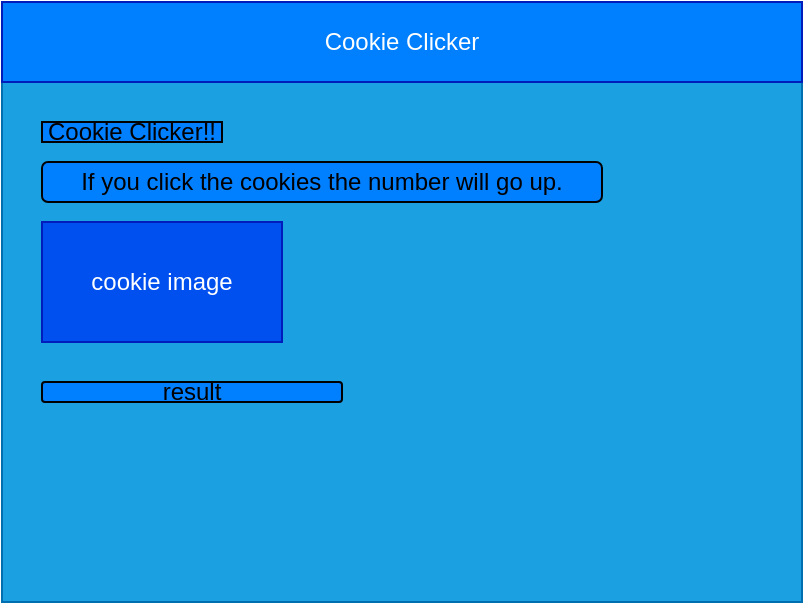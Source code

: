<mxfile>
    <diagram id="pIaEtrtLPv3HG8r1JEND" name="Page-1">
        <mxGraphModel dx="1121" dy="751" grid="1" gridSize="10" guides="1" tooltips="1" connect="1" arrows="1" fold="1" page="1" pageScale="1" pageWidth="850" pageHeight="1100" math="0" shadow="0">
            <root>
                <mxCell id="0"/>
                <mxCell id="1" parent="0"/>
                <mxCell id="2" value="" style="rounded=0;whiteSpace=wrap;html=1;fillColor=#1ba1e2;fontColor=#ffffff;strokeColor=#006EAF;" parent="1" vertex="1">
                    <mxGeometry x="80" y="80" width="400" height="300" as="geometry"/>
                </mxCell>
                <mxCell id="3" value="Cookie Clicker" style="rounded=0;whiteSpace=wrap;html=1;fillColor=#007FFF;fontColor=#ffffff;strokeColor=#001DBC;" parent="1" vertex="1">
                    <mxGeometry x="80" y="80" width="400" height="40" as="geometry"/>
                </mxCell>
                <mxCell id="7" value="cookie image" style="rounded=0;whiteSpace=wrap;html=1;fillColor=#0050ef;fontColor=#ffffff;strokeColor=#001DBC;" parent="1" vertex="1">
                    <mxGeometry x="100" y="190" width="120" height="60" as="geometry"/>
                </mxCell>
                <mxCell id="8" value="Cookie Clicker!!" style="rounded=0;whiteSpace=wrap;html=1;fillColor=#007FFF;" parent="1" vertex="1">
                    <mxGeometry x="100" y="140" width="90" height="10" as="geometry"/>
                </mxCell>
                <mxCell id="11" value="If you click the cookies the number will go up." style="rounded=1;whiteSpace=wrap;html=1;fillColor=#007FFF;" parent="1" vertex="1">
                    <mxGeometry x="100" y="160" width="280" height="20" as="geometry"/>
                </mxCell>
                <mxCell id="12" value="result" style="rounded=1;whiteSpace=wrap;html=1;fillColor=#007FFF;" parent="1" vertex="1">
                    <mxGeometry x="100" y="270" width="150" height="10" as="geometry"/>
                </mxCell>
            </root>
        </mxGraphModel>
    </diagram>
</mxfile>